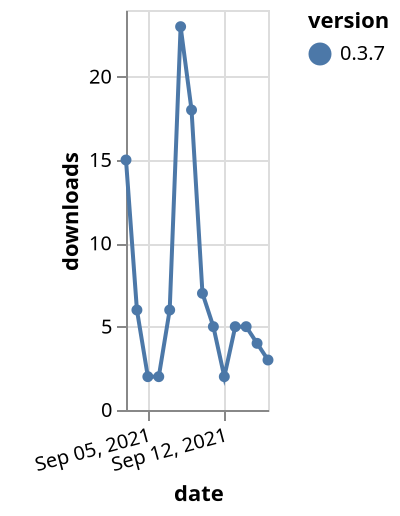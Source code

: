 {"$schema": "https://vega.github.io/schema/vega-lite/v5.json", "description": "A simple bar chart with embedded data.", "data": {"values": [{"date": "2021-09-03", "total": 9615, "delta": 15, "version": "0.3.7"}, {"date": "2021-09-04", "total": 9621, "delta": 6, "version": "0.3.7"}, {"date": "2021-09-05", "total": 9623, "delta": 2, "version": "0.3.7"}, {"date": "2021-09-06", "total": 9625, "delta": 2, "version": "0.3.7"}, {"date": "2021-09-07", "total": 9631, "delta": 6, "version": "0.3.7"}, {"date": "2021-09-08", "total": 9654, "delta": 23, "version": "0.3.7"}, {"date": "2021-09-09", "total": 9672, "delta": 18, "version": "0.3.7"}, {"date": "2021-09-10", "total": 9679, "delta": 7, "version": "0.3.7"}, {"date": "2021-09-11", "total": 9684, "delta": 5, "version": "0.3.7"}, {"date": "2021-09-12", "total": 9686, "delta": 2, "version": "0.3.7"}, {"date": "2021-09-13", "total": 9691, "delta": 5, "version": "0.3.7"}, {"date": "2021-09-14", "total": 9696, "delta": 5, "version": "0.3.7"}, {"date": "2021-09-15", "total": 9700, "delta": 4, "version": "0.3.7"}, {"date": "2021-09-16", "total": 9703, "delta": 3, "version": "0.3.7"}]}, "width": "container", "mark": {"type": "line", "point": {"filled": true}}, "encoding": {"x": {"field": "date", "type": "temporal", "timeUnit": "yearmonthdate", "title": "date", "axis": {"labelAngle": -15}}, "y": {"field": "delta", "type": "quantitative", "title": "downloads"}, "color": {"field": "version", "type": "nominal"}, "tooltip": {"field": "delta"}}}